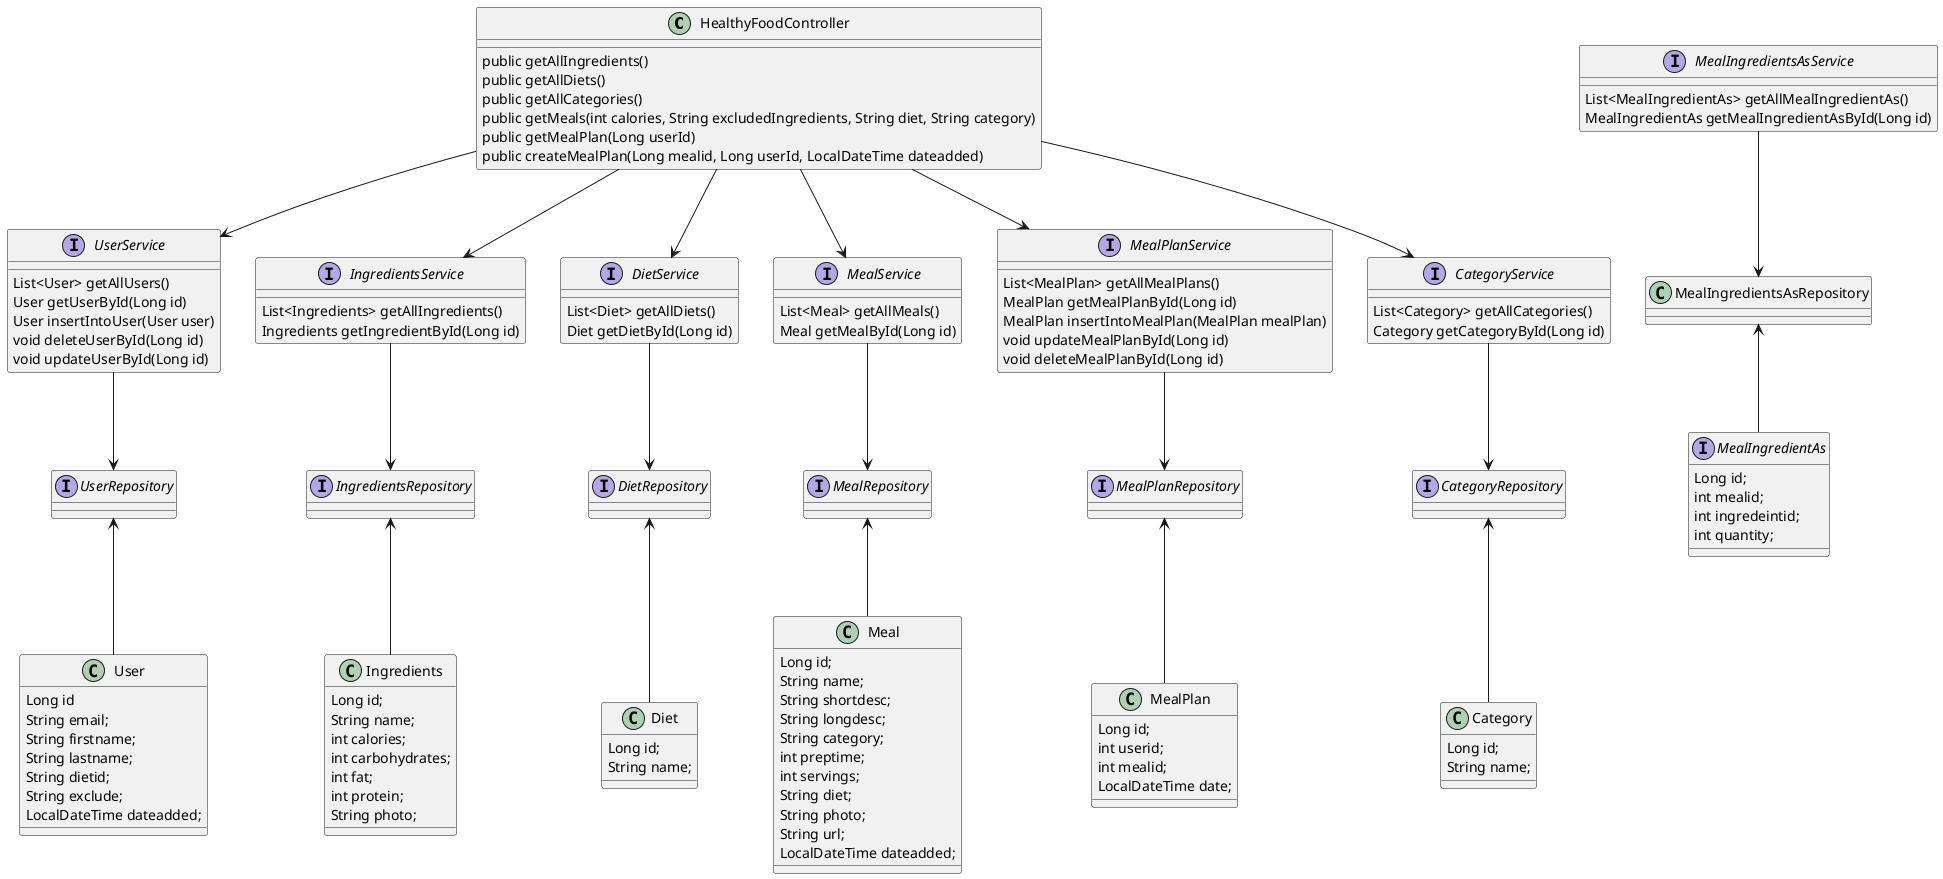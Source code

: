 @startuml

HealthyFoodController --> UserService
HealthyFoodController --> IngredientsService
HealthyFoodController --> DietService
HealthyFoodController --> MealService
HealthyFoodController --> MealPlanService
HealthyFoodController --> CategoryService
UserService --> UserRepository
IngredientsService --> IngredientsRepository
DietService --> DietRepository
MealService --> MealRepository
MealPlanService --> MealPlanRepository
MealIngredientsAsService --> MealIngredientsAsRepository
CategoryService --> CategoryRepository
UserRepository <-- User
IngredientsRepository <-- Ingredients
DietRepository <-- Diet
MealRepository <-- Meal
MealPlanRepository <-- MealPlan
CategoryRepository <-- Category
MealIngredientsAsRepository <-- MealIngredientAs

Class HealthyFoodController{

    public getAllIngredients()
    public getAllDiets()
    public getAllCategories()
    public getMeals(int calories, String excludedIngredients, String diet, String category)
    public getMealPlan(Long userId)
    public createMealPlan(Long mealid, Long userId, LocalDateTime dateadded)
}
interface DietService {
    List<Diet> getAllDiets()
    Diet getDietById(Long id)
}
interface CategoryService {
    List<Category> getAllCategories()
    Category getCategoryById(Long id)
}
interface IngredientsService {

    List<Ingredients> getAllIngredients()
    Ingredients getIngredientById(Long id)
}

interface MealPlanService {

    List<MealPlan> getAllMealPlans()
    MealPlan getMealPlanById(Long id)
    MealPlan insertIntoMealPlan(MealPlan mealPlan)
    void updateMealPlanById(Long id)
    void deleteMealPlanById(Long id)
}
interface MealIngredientsAsService {

    List<MealIngredientAs> getAllMealIngredientAs()
    MealIngredientAs getMealIngredientAsById(Long id)
}

interface MealService {
    List<Meal> getAllMeals()
    Meal getMealById(Long id)
}

interface UserService {
    List<User> getAllUsers()
    User getUserById(Long id)
    User insertIntoUser(User user)
    void deleteUserById(Long id)
    void updateUserById(Long id)
}

class User {
    Long id
        String email;
        String firstname;
        String lastname;
        String dietid;
        String exclude;
        LocalDateTime dateadded;
}

class Ingredients{
    Long id;
    String name;
    int calories;
    int carbohydrates;
    int fat;
    int protein;
    String photo;
}

class MealIngredientAs{
    Long id;
    int mealid;
    int ingredeintid;
    int quantity;
}

class Diet{
    Long id;
    String name;
}

class Meal{
    Long id;
    String name;
    String shortdesc;
    String longdesc;
    String category;
    int preptime;
    int servings;
    String diet;
    String photo;
    String url;
    LocalDateTime dateadded;
}

class Category{
    Long id;
    String name;
}

class MealPlan{
    Long id;
    int userid;
    int mealid;
    LocalDateTime date;
}
interface UserRepository{
}
interface CategoryRepository{
}
interface IngredientsRepository{
}
interface DietRepository{
}
interface MealPlanRepository{
}
interface MealRepository{
}
interface MealIngredientAs{
}

@enduml